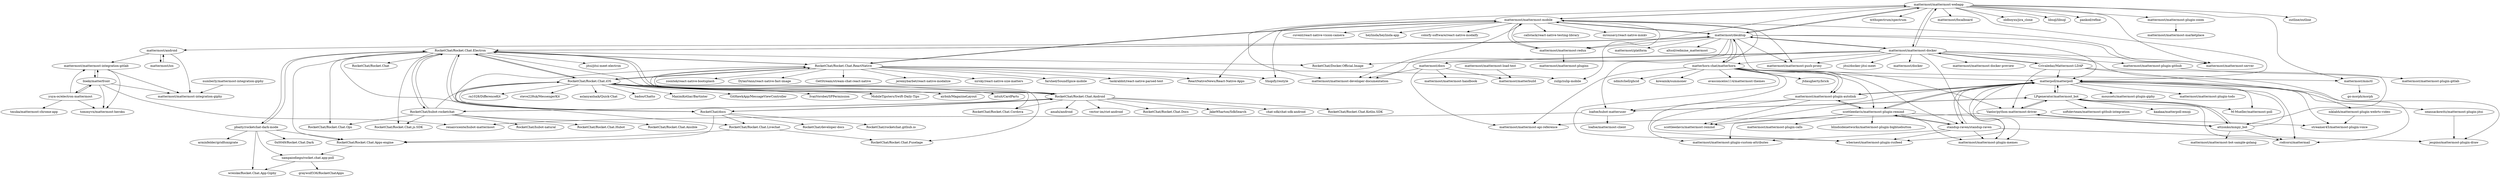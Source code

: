 digraph G {
"mattermost/mattermost-webapp" -> "mattermost/mattermost-mobile"
"mattermost/mattermost-webapp" -> "mattermost/desktop"
"mattermost/mattermost-webapp" -> "mattermost/mattermost-server" ["e"=1]
"mattermost/mattermost-webapp" -> "mattermost/mattermost-redux"
"mattermost/mattermost-webapp" -> "withspectrum/spectrum" ["e"=1]
"mattermost/mattermost-webapp" -> "mattermost/mattermost-developer-documentation"
"mattermost/mattermost-webapp" -> "mattermost/focalboard" ["e"=1]
"mattermost/mattermost-webapp" -> "mattermost/mattermost-docker"
"mattermost/mattermost-webapp" -> "oldboyxx/jira_clone" ["e"=1]
"mattermost/mattermost-webapp" -> "libsql/libsql" ["e"=1]
"mattermost/mattermost-webapp" -> "pankod/refine" ["e"=1]
"mattermost/mattermost-webapp" -> "matterpoll/matterpoll"
"mattermost/mattermost-webapp" -> "mattermost/mattermost-plugin-zoom"
"mattermost/mattermost-webapp" -> "mattermost/mmctl"
"mattermost/mattermost-webapp" -> "outline/outline" ["e"=1]
"mattermost/desktop" -> "mattermost/mattermost-mobile"
"mattermost/desktop" -> "mattermost/mattermost-webapp"
"mattermost/desktop" -> "mattermost/mattermost-server" ["e"=1]
"mattermost/desktop" -> "mattermost/mattermost-redux"
"mattermost/desktop" -> "matterhorn-chat/matterhorn"
"mattermost/desktop" -> "mattermost/platform" ["e"=1]
"mattermost/desktop" -> "matterpoll/matterpoll"
"mattermost/desktop" -> "mattermost/docs"
"mattermost/desktop" -> "mattermost/mattermost-developer-documentation"
"mattermost/desktop" -> "mattermost/mattermost-plugin-autolink"
"mattermost/desktop" -> "mattermost/mattermost-docker"
"mattermost/desktop" -> "mattermost/mattermost-push-proxy"
"mattermost/desktop" -> "mattermost/android"
"mattermost/desktop" -> "RocketChat/Rocket.Chat.Electron"
"mattermost/desktop" -> "altsol/redmine_mattermost"
"mattermost/mattermost-mobile" -> "mattermost/desktop"
"mattermost/mattermost-mobile" -> "mattermost/mattermost-webapp"
"mattermost/mattermost-mobile" -> "mattermost/mattermost-redux"
"mattermost/mattermost-mobile" -> "RocketChat/Rocket.Chat.ReactNative"
"mattermost/mattermost-mobile" -> "mattermost/mattermost-server" ["e"=1]
"mattermost/mattermost-mobile" -> "zulip/zulip-mobile" ["e"=1]
"mattermost/mattermost-mobile" -> "mattermost/mattermost-push-proxy"
"mattermost/mattermost-mobile" -> "callstack/react-native-testing-library" ["e"=1]
"mattermost/mattermost-mobile" -> "mrousavy/react-native-mmkv" ["e"=1]
"mattermost/mattermost-mobile" -> "mattermost/mattermost-developer-documentation"
"mattermost/mattermost-mobile" -> "cuvent/react-native-vision-camera" ["e"=1]
"mattermost/mattermost-mobile" -> "ReactNativeNews/React-Native-Apps" ["e"=1]
"mattermost/mattermost-mobile" -> "heylinda/heylinda-app" ["e"=1]
"mattermost/mattermost-mobile" -> "colorfy-software/react-native-modalfy" ["e"=1]
"mattermost/mattermost-mobile" -> "Shopify/restyle" ["e"=1]
"RocketChat/Rocket.Chat.Electron" -> "RocketChat/Rocket.Chat.ReactNative"
"RocketChat/Rocket.Chat.Electron" -> "RocketChat/Rocket.Chat.iOS"
"RocketChat/Rocket.Chat.Electron" -> "RocketChat/Rocket.Chat.Android"
"RocketChat/Rocket.Chat.Electron" -> "RocketChat/docs"
"RocketChat/Rocket.Chat.Electron" -> "RocketChat/Rocket.Chat" ["e"=1]
"RocketChat/Rocket.Chat.Electron" -> "pbaity/rocketchat-dark-mode"
"RocketChat/Rocket.Chat.Electron" -> "RocketChat/hubot-rocketchat"
"RocketChat/Rocket.Chat.Electron" -> "RocketChat/Docker.Official.Image"
"RocketChat/Rocket.Chat.Electron" -> "RocketChat/Rocket.Chat.Livechat"
"RocketChat/Rocket.Chat.Electron" -> "RocketChat/Rocket.Chat.Apps-engine"
"RocketChat/Rocket.Chat.Electron" -> "mattermost/desktop"
"RocketChat/Rocket.Chat.Electron" -> "RocketChat/Rocket.Chat.Ops"
"RocketChat/Rocket.Chat.Electron" -> "RocketChat/Rocket.Chat.Fuselage"
"RocketChat/Rocket.Chat.Electron" -> "RocketChat/Rocket.Chat.js.SDK"
"RocketChat/Rocket.Chat.Electron" -> "jitsi/jitsi-meet-electron" ["e"=1]
"RocketChat/Rocket.Chat.iOS" -> "RocketChat/Rocket.Chat.Android"
"RocketChat/Rocket.Chat.iOS" -> "RocketChat/Rocket.Chat.Electron"
"RocketChat/Rocket.Chat.iOS" -> "RocketChat/Rocket.Chat.ReactNative"
"RocketChat/Rocket.Chat.iOS" -> "RocketChat/docs"
"RocketChat/Rocket.Chat.iOS" -> "ra1028/DifferenceKit" ["e"=1]
"RocketChat/Rocket.Chat.iOS" -> "steve228uk/MessengerKit" ["e"=1]
"RocketChat/Rocket.Chat.iOS" -> "aslanyanhaik/Quick-Chat" ["e"=1]
"RocketChat/Rocket.Chat.iOS" -> "badoo/Chatto" ["e"=1]
"RocketChat/Rocket.Chat.iOS" -> "MaximKotliar/Bartinter" ["e"=1]
"RocketChat/Rocket.Chat.iOS" -> "RocketChat/Rocket.Chat.Cordova"
"RocketChat/Rocket.Chat.iOS" -> "GitHawkApp/MessageViewController" ["e"=1]
"RocketChat/Rocket.Chat.iOS" -> "IvanVorobei/SPPermission" ["e"=1]
"RocketChat/Rocket.Chat.iOS" -> "MobileTipsters/Swift-Daily-Tips" ["e"=1]
"RocketChat/Rocket.Chat.iOS" -> "airbnb/MagazineLayout" ["e"=1]
"RocketChat/Rocket.Chat.iOS" -> "intuit/CardParts" ["e"=1]
"mattermost/mattermost-docker" -> "mattermost/docker"
"mattermost/mattermost-docker" -> "Crivaledaz/Mattermost-LDAP"
"mattermost/mattermost-docker" -> "mattermost/mattermost-push-proxy"
"mattermost/mattermost-docker" -> "loafoe/hubot-matteruser"
"mattermost/mattermost-docker" -> "mattermost/mattermost-docker-preview"
"mattermost/mattermost-docker" -> "mattermost/docs"
"mattermost/mattermost-docker" -> "mattermost/mattermost-plugin-github"
"mattermost/mattermost-docker" -> "RocketChat/Docker.Official.Image"
"mattermost/mattermost-docker" -> "mattermost/mattermost-webapp"
"mattermost/mattermost-docker" -> "mattermost/mattermost-plugin-memes"
"mattermost/mattermost-docker" -> "mattermost/desktop"
"mattermost/mattermost-docker" -> "rodcorsi/mattermail"
"mattermost/mattermost-docker" -> "mattermost/mattermost-server" ["e"=1]
"mattermost/mattermost-docker" -> "jitsi/docker-jitsi-meet" ["e"=1]
"mattermost/mattermost-docker" -> "matterhorn-chat/matterhorn"
"Crivaledaz/Mattermost-LDAP" -> "Vaelor/python-mattermost-driver"
"Crivaledaz/Mattermost-LDAP" -> "mattermost/mattermost-docker"
"Crivaledaz/Mattermost-LDAP" -> "matterpoll/matterpoll"
"Crivaledaz/Mattermost-LDAP" -> "niklabh/mattermost-plugin-webrtc-video"
"Crivaledaz/Mattermost-LDAP" -> "attzonko/mmpy_bot"
"matterhorn-chat/matterhorn" -> "mattermost/mattermost-plugin-autolink"
"matterhorn-chat/matterhorn" -> "jtdaugherty/brick" ["e"=1]
"matterhorn-chat/matterhorn" -> "mattermost/desktop"
"matterhorn-chat/matterhorn" -> "matterpoll/matterpoll"
"matterhorn-chat/matterhorn" -> "scottleedavis/mattermost-plugin-remind"
"matterhorn-chat/matterhorn" -> "wbernest/mattermost-plugin-rssfeed"
"matterhorn-chat/matterhorn" -> "Vaelor/python-mattermost-driver"
"matterhorn-chat/matterhorn" -> "mattermost/mattermost-api-reference"
"matterhorn-chat/matterhorn" -> "mattermost/mmctl"
"matterhorn-chat/matterhorn" -> "ndmitchell/ghcid" ["e"=1]
"matterhorn-chat/matterhorn" -> "standup-raven/standup-raven"
"matterhorn-chat/matterhorn" -> "kowainik/summoner" ["e"=1]
"matterhorn-chat/matterhorn" -> "mattermost/mattermost-mobile"
"matterhorn-chat/matterhorn" -> "avasconcelos114/mattermost-themes"
"matterhorn-chat/matterhorn" -> "loafoe/hubot-matteruser"
"Vaelor/python-mattermost-driver" -> "attzonko/mmpy_bot"
"Vaelor/python-mattermost-driver" -> "LPgenerator/mattermost_bot"
"Vaelor/python-mattermost-driver" -> "mattermost/mattermost-api-reference"
"RocketChat/Rocket.Chat.Android" -> "RocketChat/Rocket.Chat.iOS"
"RocketChat/Rocket.Chat.Android" -> "RocketChat/Rocket.Chat.Electron"
"RocketChat/Rocket.Chat.Android" -> "RocketChat/Rocket.Chat.ReactNative"
"RocketChat/Rocket.Chat.Android" -> "RocketChat/docs"
"RocketChat/Rocket.Chat.Android" -> "RocketChat/Rocket.Chat.Kotlin.SDK"
"RocketChat/Rocket.Chat.Android" -> "RocketChat/Rocket.Chat.Cordova"
"RocketChat/Rocket.Chat.Android" -> "amahi/android" ["e"=1]
"RocketChat/Rocket.Chat.Android" -> "RocketChat/hubot-rocketchat"
"RocketChat/Rocket.Chat.Android" -> "vector-im/riot-android" ["e"=1]
"RocketChat/Rocket.Chat.Android" -> "RocketChat/Rocket.Chat.Docs"
"RocketChat/Rocket.Chat.Android" -> "JakeWharton/SdkSearch" ["e"=1]
"RocketChat/Rocket.Chat.Android" -> "chat-sdk/chat-sdk-android" ["e"=1]
"RocketChat/Rocket.Chat.ReactNative" -> "RocketChat/Rocket.Chat.Electron"
"RocketChat/Rocket.Chat.ReactNative" -> "RocketChat/Rocket.Chat.Android"
"RocketChat/Rocket.Chat.ReactNative" -> "mattermost/mattermost-mobile"
"RocketChat/Rocket.Chat.ReactNative" -> "RocketChat/Rocket.Chat.iOS"
"RocketChat/Rocket.Chat.ReactNative" -> "zulip/zulip-mobile" ["e"=1]
"RocketChat/Rocket.Chat.ReactNative" -> "RocketChat/docs"
"RocketChat/Rocket.Chat.ReactNative" -> "GetStream/stream-chat-react-native" ["e"=1]
"RocketChat/Rocket.Chat.ReactNative" -> "ReactNativeNews/React-Native-Apps" ["e"=1]
"RocketChat/Rocket.Chat.ReactNative" -> "jeremybarbet/react-native-modalize" ["e"=1]
"RocketChat/Rocket.Chat.ReactNative" -> "nirsky/react-native-size-matters" ["e"=1]
"RocketChat/Rocket.Chat.ReactNative" -> "farshed/SoundSpice-mobile" ["e"=1]
"RocketChat/Rocket.Chat.ReactNative" -> "taskrabbit/react-native-parsed-text" ["e"=1]
"RocketChat/Rocket.Chat.ReactNative" -> "zoontek/react-native-bootsplash" ["e"=1]
"RocketChat/Rocket.Chat.ReactNative" -> "DylanVann/react-native-fast-image" ["e"=1]
"RocketChat/Rocket.Chat.ReactNative" -> "Shopify/restyle" ["e"=1]
"pbaity/rocketchat-dark-mode" -> "arminfelder/gridfsmigrate"
"pbaity/rocketchat-dark-mode" -> "sampaiodiego/rocket.chat.app-poll"
"pbaity/rocketchat-dark-mode" -> "RocketChat/Rocket.Chat.Apps-engine"
"pbaity/rocketchat-dark-mode" -> "RocketChat/Rocket.Chat.Electron"
"pbaity/rocketchat-dark-mode" -> "wreiske/Rocket.Chat.App-Giphy"
"pbaity/rocketchat-dark-mode" -> "0x0049/Rocket.Chat.Dark"
"RocketChat/hubot-rocketchat" -> "RocketChat/Rocket.Chat.Ops"
"RocketChat/hubot-rocketchat" -> "RocketChat/hubot-natural"
"RocketChat/hubot-rocketchat" -> "RocketChat/Rocket.Chat.js.SDK"
"RocketChat/hubot-rocketchat" -> "RocketChat/Rocket.Chat.Hubot"
"RocketChat/hubot-rocketchat" -> "RocketChat/Rocket.Chat.Android"
"RocketChat/hubot-rocketchat" -> "RocketChat/Rocket.Chat.Electron"
"RocketChat/hubot-rocketchat" -> "RocketChat/Rocket.Chat.iOS"
"RocketChat/hubot-rocketchat" -> "RocketChat/Rocket.Chat.Ansible"
"mattermost/mattermost-plugin-github" -> "mattermost/mattermost-plugin-gitlab"
"mattermost/mattermost-redux" -> "mattermost/mattermost-plugins"
"mattermost/mattermost-redux" -> "mattermost/mattermost-mobile"
"RocketChat/Rocket.Chat.Livechat" -> "RocketChat/Rocket.Chat.Apps-engine"
"RocketChat/Rocket.Chat.Livechat" -> "RocketChat/Rocket.Chat.Fuselage"
"mattermost/mattermost-load-test" -> "mattermost/matterbuild"
"LPgenerator/mattermost_bot" -> "attzonko/mmpy_bot"
"LPgenerator/mattermost_bot" -> "Vaelor/python-mattermost-driver"
"LPgenerator/mattermost_bot" -> "rodcorsi/mattermail"
"LPgenerator/mattermost_bot" -> "loafoe/hubot-matteruser"
"LPgenerator/mattermost_bot" -> "kaakaa/matterpoll-emoji"
"LPgenerator/mattermost_bot" -> "M-Mueller/mattermost-poll"
"LPgenerator/mattermost_bot" -> "matterpoll/matterpoll"
"LPgenerator/mattermost_bot" -> "softdevteam/mattermost-github-integration"
"loafoe/hubot-matteruser" -> "loafoe/mattermost-client"
"loafoe/hubot-matteruser" -> "renanvicente/hubot-mattermost"
"loafoe/hubot-matteruser" -> "LPgenerator/mattermost_bot"
"matterpoll/matterpoll" -> "mattermost/mattermost-plugin-autolink"
"matterpoll/matterpoll" -> "scottleedavis/mattermost-plugin-remind"
"matterpoll/matterpoll" -> "wbernest/mattermost-plugin-rssfeed"
"matterpoll/matterpoll" -> "mattermost/mattermost-plugin-memes"
"matterpoll/matterpoll" -> "scottleedavis/mattermost-remind"
"matterpoll/matterpoll" -> "streamer45/mattermost-plugin-voice"
"matterpoll/matterpoll" -> "LPgenerator/mattermost_bot"
"matterpoll/matterpoll" -> "seansackowitz/mattermost-plugin-jitsi"
"matterpoll/matterpoll" -> "standup-raven/standup-raven"
"matterpoll/matterpoll" -> "jespino/mattermost-plugin-draw"
"matterpoll/matterpoll" -> "M-Mueller/mattermost-poll"
"matterpoll/matterpoll" -> "moussetc/mattermost-plugin-giphy"
"matterpoll/matterpoll" -> "mattermost/mattermost-plugin-todo"
"matterpoll/matterpoll" -> "rodcorsi/mattermail"
"RocketChat/docs" -> "RocketChat/Rocket.Chat.Apps-engine"
"RocketChat/docs" -> "RocketChat/Rocket.Chat.Livechat"
"RocketChat/docs" -> "RocketChat/developer-docs"
"RocketChat/docs" -> "RocketChat/Rocket.Chat.Android"
"RocketChat/docs" -> "RocketChat/Rocket.Chat.iOS"
"RocketChat/docs" -> "RocketChat/Rocket.Chat.Electron"
"RocketChat/docs" -> "RocketChat/rocketchat.github.io"
"mattermost/docs" -> "mattermost/mattermost-developer-documentation"
"mattermost/docs" -> "mattermost/mattermost-handbook"
"mattermost/docs" -> "mattermost/mattermost-api-reference"
"mattermost/docs" -> "mattermost/matterbuild"
"mattermost/mattermost-plugin-zoom" -> "mattermost/mattermost-marketplace"
"mattermost/ios" -> "mattermost/android"
"scottleedavis/mattermost-plugin-remind" -> "mattermost/mattermost-plugin-memes"
"scottleedavis/mattermost-plugin-remind" -> "mattermost/mattermost-plugin-autolink"
"scottleedavis/mattermost-plugin-remind" -> "scottleedavis/mattermost-remind"
"scottleedavis/mattermost-plugin-remind" -> "standup-raven/standup-raven"
"scottleedavis/mattermost-plugin-remind" -> "matterpoll/matterpoll"
"scottleedavis/mattermost-plugin-remind" -> "blindsidenetworks/mattermost-plugin-bigbluebutton" ["e"=1]
"scottleedavis/mattermost-plugin-remind" -> "mattermost/mattermost-plugin-custom-attributes"
"scottleedavis/mattermost-plugin-remind" -> "mattermost/mattermost-plugin-calls"
"scottleedavis/mattermost-plugin-remind" -> "streamer45/mattermost-plugin-voice"
"attzonko/mmpy_bot" -> "Vaelor/python-mattermost-driver"
"attzonko/mmpy_bot" -> "LPgenerator/mattermost_bot"
"attzonko/mmpy_bot" -> "mattermost/mattermost-bot-sample-golang"
"attzonko/mmpy_bot" -> "matterpoll/matterpoll"
"attzonko/mmpy_bot" -> "rodcorsi/mattermail"
"mattermost/mattermost-plugin-autolink" -> "matterpoll/matterpoll"
"mattermost/mattermost-plugin-autolink" -> "scottleedavis/mattermost-remind"
"mattermost/mattermost-plugin-autolink" -> "wbernest/mattermost-plugin-rssfeed"
"mattermost/mattermost-plugin-autolink" -> "scottleedavis/mattermost-plugin-remind"
"mattermost/mattermost-plugin-autolink" -> "mattermost/mattermost-plugin-custom-attributes"
"mattermost/android" -> "mattermost/mattermost-integration-gitlab"
"mattermost/android" -> "mattermost/ios"
"mattermost/android" -> "mattermost/mattermost-integration-giphy"
"niklabh/mattermost-plugin-webrtc-video" -> "streamer45/mattermost-plugin-voice"
"RocketChat/Rocket.Chat.Apps-engine" -> "sampaiodiego/rocket.chat.app-poll"
"seansackowitz/mattermost-plugin-jitsi" -> "jespino/mattermost-plugin-draw"
"numberly/mattermost-integration-giphy" -> "mattermost/mattermost-integration-giphy"
"standup-raven/standup-raven" -> "scottleedavis/mattermost-plugin-remind"
"standup-raven/standup-raven" -> "wbernest/mattermost-plugin-rssfeed"
"standup-raven/standup-raven" -> "mattermost/mattermost-plugin-memes"
"standup-raven/standup-raven" -> "jespino/mattermost-plugin-draw"
"standup-raven/standup-raven" -> "matterpoll/matterpoll"
"standup-raven/standup-raven" -> "mattermost/mattermost-plugin-custom-attributes"
"yuya-oc/electron-mattermost" -> "tommyvn/mattermost-heroku"
"yuya-oc/electron-mattermost" -> "lloeki/matterfront"
"yuya-oc/electron-mattermost" -> "mattermost/mattermost-integration-gitlab"
"yuya-oc/electron-mattermost" -> "tmuka/mattermost-chrome-app"
"lloeki/matterfront" -> "mattermost/mattermost-integration-gitlab"
"lloeki/matterfront" -> "yuya-oc/electron-mattermost"
"lloeki/matterfront" -> "tommyvn/mattermost-heroku"
"lloeki/matterfront" -> "mattermost/mattermost-integration-giphy"
"lloeki/matterfront" -> "renanvicente/hubot-mattermost"
"mattermost/mmctl" -> "go-morph/morph" ["e"=1]
"mattermost/mattermost-integration-gitlab" -> "tommyvn/mattermost-heroku"
"mattermost/mattermost-integration-gitlab" -> "mattermost/mattermost-integration-giphy"
"mattermost/mattermost-integration-gitlab" -> "lloeki/matterfront"
"sampaiodiego/rocket.chat.app-poll" -> "graywolf336/RocketChatApps"
"sampaiodiego/rocket.chat.app-poll" -> "wreiske/Rocket.Chat.App-Giphy"
"mattermost/mattermost-webapp" ["l"="25.275,-30.595"]
"mattermost/mattermost-mobile" ["l"="25.334,-30.596"]
"mattermost/desktop" ["l"="25.307,-30.624"]
"mattermost/mattermost-server" ["l"="-13.207,0.885"]
"mattermost/mattermost-redux" ["l"="25.309,-30.573"]
"withspectrum/spectrum" ["l"="26.101,-26.168"]
"mattermost/mattermost-developer-documentation" ["l"="25.29,-30.61"]
"mattermost/focalboard" ["l"="32.444,-26.455"]
"mattermost/mattermost-docker" ["l"="25.255,-30.634"]
"oldboyxx/jira_clone" ["l"="26.245,-26.015"]
"libsql/libsql" ["l"="34.766,-28.021"]
"pankod/refine" ["l"="29.515,-27.106"]
"matterpoll/matterpoll" ["l"="25.273,-30.695"]
"mattermost/mattermost-plugin-zoom" ["l"="25.262,-30.545"]
"mattermost/mmctl" ["l"="25.279,-30.632"]
"outline/outline" ["l"="32.476,-26.362"]
"matterhorn-chat/matterhorn" ["l"="25.283,-30.66"]
"mattermost/platform" ["l"="-12.556,-20.512"]
"mattermost/docs" ["l"="25.246,-30.605"]
"mattermost/mattermost-plugin-autolink" ["l"="25.305,-30.678"]
"mattermost/mattermost-push-proxy" ["l"="25.305,-30.599"]
"mattermost/android" ["l"="25.17,-30.611"]
"RocketChat/Rocket.Chat.Electron" ["l"="25.428,-30.604"]
"altsol/redmine_mattermost" ["l"="25.333,-30.573"]
"RocketChat/Rocket.Chat.ReactNative" ["l"="25.408,-30.58"]
"zulip/zulip-mobile" ["l"="-12.795,-20.47"]
"callstack/react-native-testing-library" ["l"="24.623,-29.49"]
"mrousavy/react-native-mmkv" ["l"="24.633,-29.39"]
"cuvent/react-native-vision-camera" ["l"="24.659,-29.318"]
"ReactNativeNews/React-Native-Apps" ["l"="24.8,-29.781"]
"heylinda/heylinda-app" ["l"="21.464,-30.138"]
"colorfy-software/react-native-modalfy" ["l"="24.784,-29.28"]
"Shopify/restyle" ["l"="24.6,-29.369"]
"RocketChat/Rocket.Chat.iOS" ["l"="25.448,-30.576"]
"RocketChat/Rocket.Chat.Android" ["l"="25.472,-30.575"]
"RocketChat/docs" ["l"="25.463,-30.602"]
"RocketChat/Rocket.Chat" ["l"="-12.617,-20.455"]
"pbaity/rocketchat-dark-mode" ["l"="25.475,-30.65"]
"RocketChat/hubot-rocketchat" ["l"="25.455,-30.546"]
"RocketChat/Docker.Official.Image" ["l"="25.36,-30.633"]
"RocketChat/Rocket.Chat.Livechat" ["l"="25.451,-30.632"]
"RocketChat/Rocket.Chat.Apps-engine" ["l"="25.475,-30.627"]
"RocketChat/Rocket.Chat.Ops" ["l"="25.421,-30.541"]
"RocketChat/Rocket.Chat.Fuselage" ["l"="25.428,-30.635"]
"RocketChat/Rocket.Chat.js.SDK" ["l"="25.428,-30.558"]
"jitsi/jitsi-meet-electron" ["l"="-28.815,12.189"]
"ra1028/DifferenceKit" ["l"="-51.47,4.661"]
"steve228uk/MessengerKit" ["l"="-51.381,4.758"]
"aslanyanhaik/Quick-Chat" ["l"="-51.433,4.533"]
"badoo/Chatto" ["l"="-51.424,4.289"]
"MaximKotliar/Bartinter" ["l"="-51.373,4.741"]
"RocketChat/Rocket.Chat.Cordova" ["l"="25.493,-30.56"]
"GitHawkApp/MessageViewController" ["l"="-51.449,4.768"]
"IvanVorobei/SPPermission" ["l"="-51.337,4.757"]
"MobileTipsters/Swift-Daily-Tips" ["l"="-51.433,4.768"]
"airbnb/MagazineLayout" ["l"="-51.411,4.712"]
"intuit/CardParts" ["l"="-51.346,4.664"]
"mattermost/docker" ["l"="25.199,-30.633"]
"Crivaledaz/Mattermost-LDAP" ["l"="25.232,-30.671"]
"loafoe/hubot-matteruser" ["l"="25.203,-30.672"]
"mattermost/mattermost-docker-preview" ["l"="25.22,-30.62"]
"mattermost/mattermost-plugin-github" ["l"="25.202,-30.589"]
"mattermost/mattermost-plugin-memes" ["l"="25.278,-30.68"]
"rodcorsi/mattermail" ["l"="25.249,-30.688"]
"jitsi/docker-jitsi-meet" ["l"="-28.854,12.213"]
"Vaelor/python-mattermost-driver" ["l"="25.232,-30.689"]
"niklabh/mattermost-plugin-webrtc-video" ["l"="25.206,-30.696"]
"attzonko/mmpy_bot" ["l"="25.235,-30.715"]
"jtdaugherty/brick" ["l"="-8.191,12.102"]
"scottleedavis/mattermost-plugin-remind" ["l"="25.299,-30.697"]
"wbernest/mattermost-plugin-rssfeed" ["l"="25.313,-30.689"]
"mattermost/mattermost-api-reference" ["l"="25.238,-30.65"]
"ndmitchell/ghcid" ["l"="-8.202,12.131"]
"standup-raven/standup-raven" ["l"="25.291,-30.709"]
"kowainik/summoner" ["l"="-8.154,12.052"]
"avasconcelos114/mattermost-themes" ["l"="25.258,-30.666"]
"LPgenerator/mattermost_bot" ["l"="25.22,-30.705"]
"RocketChat/Rocket.Chat.Kotlin.SDK" ["l"="25.516,-30.579"]
"amahi/android" ["l"="8.544,9.522"]
"vector-im/riot-android" ["l"="-25.487,-22.255"]
"RocketChat/Rocket.Chat.Docs" ["l"="25.52,-30.556"]
"JakeWharton/SdkSearch" ["l"="48.035,-3.178"]
"chat-sdk/chat-sdk-android" ["l"="54.419,-2.611"]
"GetStream/stream-chat-react-native" ["l"="48.776,-3.468"]
"jeremybarbet/react-native-modalize" ["l"="24.76,-29.41"]
"nirsky/react-native-size-matters" ["l"="24.785,-29.45"]
"farshed/SoundSpice-mobile" ["l"="21.507,-30.174"]
"taskrabbit/react-native-parsed-text" ["l"="25.006,-29.48"]
"zoontek/react-native-bootsplash" ["l"="24.744,-29.433"]
"DylanVann/react-native-fast-image" ["l"="24.781,-29.61"]
"arminfelder/gridfsmigrate" ["l"="25.477,-30.68"]
"sampaiodiego/rocket.chat.app-poll" ["l"="25.505,-30.647"]
"wreiske/Rocket.Chat.App-Giphy" ["l"="25.499,-30.662"]
"0x0049/Rocket.Chat.Dark" ["l"="25.505,-30.68"]
"RocketChat/hubot-natural" ["l"="25.457,-30.502"]
"RocketChat/Rocket.Chat.Hubot" ["l"="25.464,-30.522"]
"RocketChat/Rocket.Chat.Ansible" ["l"="25.488,-30.515"]
"mattermost/mattermost-plugin-gitlab" ["l"="25.175,-30.561"]
"mattermost/mattermost-plugins" ["l"="25.31,-30.541"]
"mattermost/mattermost-load-test" ["l"="25.211,-30.54"]
"mattermost/matterbuild" ["l"="25.226,-30.566"]
"kaakaa/matterpoll-emoji" ["l"="25.203,-30.732"]
"M-Mueller/mattermost-poll" ["l"="25.249,-30.726"]
"softdevteam/mattermost-github-integration" ["l"="25.182,-30.726"]
"loafoe/mattermost-client" ["l"="25.168,-30.686"]
"renanvicente/hubot-mattermost" ["l"="25.144,-30.66"]
"scottleedavis/mattermost-remind" ["l"="25.291,-30.687"]
"streamer45/mattermost-plugin-voice" ["l"="25.257,-30.709"]
"seansackowitz/mattermost-plugin-jitsi" ["l"="25.267,-30.74"]
"jespino/mattermost-plugin-draw" ["l"="25.277,-30.724"]
"moussetc/mattermost-plugin-giphy" ["l"="25.303,-30.731"]
"mattermost/mattermost-plugin-todo" ["l"="25.287,-30.738"]
"RocketChat/developer-docs" ["l"="25.491,-30.61"]
"RocketChat/rocketchat.github.io" ["l"="25.504,-30.603"]
"mattermost/mattermost-handbook" ["l"="25.227,-30.582"]
"mattermost/mattermost-marketplace" ["l"="25.255,-30.52"]
"mattermost/ios" ["l"="25.147,-30.594"]
"blindsidenetworks/mattermost-plugin-bigbluebutton" ["l"="-29.071,12.098"]
"mattermost/mattermost-plugin-custom-attributes" ["l"="25.319,-30.705"]
"mattermost/mattermost-plugin-calls" ["l"="25.333,-30.724"]
"mattermost/mattermost-bot-sample-golang" ["l"="25.218,-30.759"]
"mattermost/mattermost-integration-gitlab" ["l"="25.115,-30.624"]
"mattermost/mattermost-integration-giphy" ["l"="25.121,-30.61"]
"numberly/mattermost-integration-giphy" ["l"="25.096,-30.589"]
"yuya-oc/electron-mattermost" ["l"="25.08,-30.637"]
"tommyvn/mattermost-heroku" ["l"="25.089,-30.624"]
"lloeki/matterfront" ["l"="25.105,-30.64"]
"tmuka/mattermost-chrome-app" ["l"="25.053,-30.641"]
"go-morph/morph" ["l"="-32.663,-22.492"]
"graywolf336/RocketChatApps" ["l"="25.536,-30.655"]
}